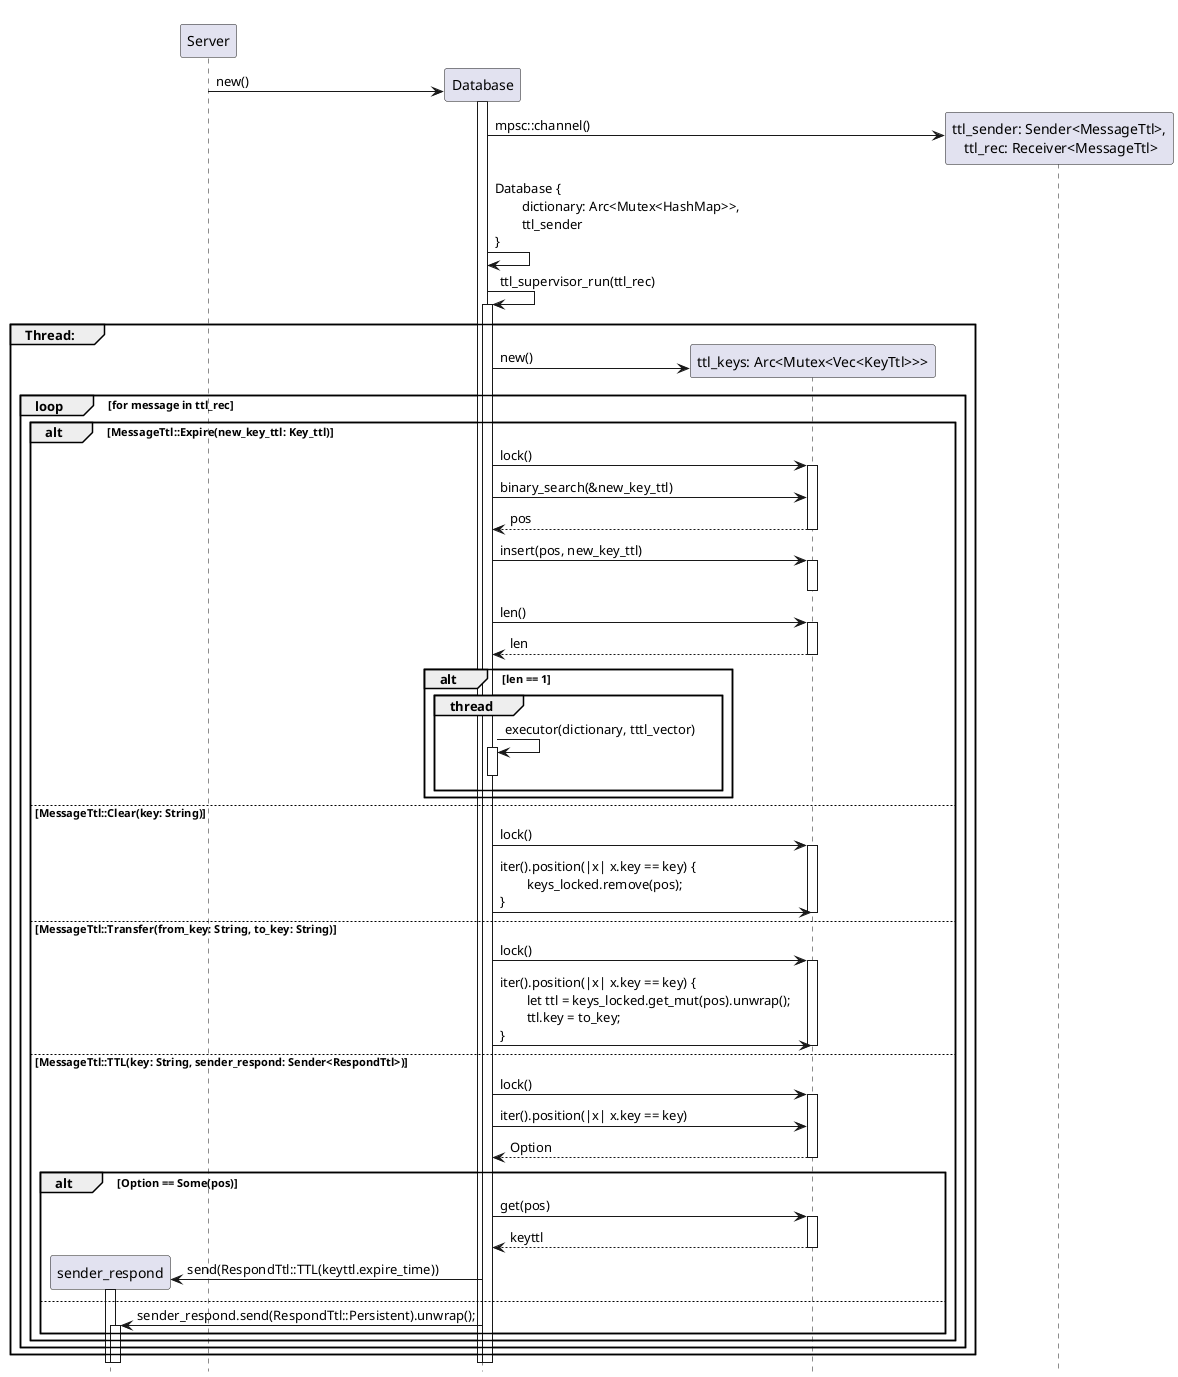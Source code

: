 @startuml database init
hide footbox

participant Server order 10
participant Database order 20

Create Database
Server -> Database++: new()

participant Channel as "ttl_sender: Sender<MessageTtl>,\n ttl_rec: Receiver<MessageTtl>" order 40 
Create Channel
Database -> Channel: mpsc::channel()

Database -> Database: Database {\n\tdictionary: Arc<Mutex<HashMap>>,\n\tttl_sender\n}
Database -> Database ++: ttl_supervisor_run(ttl_rec)

group Thread:
    participant ttl_keys as "ttl_keys: Arc<Mutex<Vec<KeyTtl>>>" order 25
    create ttl_keys
    Database -> ttl_keys: new()
    loop for message in ttl_rec
        alt MessageTtl::Expire(new_key_ttl: Key_ttl)
            Database -> ttl_keys++: lock()
            Database -> ttl_keys: binary_search(&new_key_ttl)
            return pos

            Database -> ttl_keys ++: insert(pos, new_key_ttl)
            deactivate ttl_keys

            Database -> ttl_keys ++: len()
            return len

            alt len == 1
                group thread
                    Database -> Database++: executor(dictionary, tttl_vector)
                    deactivate Database
                end
            end
        else MessageTtl::Clear(key: String)
            Database -> ttl_keys++: lock()
            Database -> ttl_keys: iter().position(|x| x.key == key) {\n\tkeys_locked.remove(pos);\n}
            deactivate ttl_keys
        else MessageTtl::Transfer(from_key: String, to_key: String)
            Database -> ttl_keys++: lock()
            Database -> ttl_keys: iter().position(|x| x.key == key) {\n\tlet ttl = keys_locked.get_mut(pos).unwrap();\n\tttl.key = to_key;\n}
            deactivate ttl_keys
        else MessageTtl::TTL(key: String, sender_respond: Sender<RespondTtl>)
            Database -> ttl_keys++: lock()
            Database -> ttl_keys: iter().position(|x| x.key == key)
            return Option

            alt Option == Some(pos)
                Database -> ttl_keys ++: get(pos)
                return keyttl
                create sender_respond
                Database -> sender_respond ++: send(RespondTtl::TTL(keyttl.expire_time))
                deactivate sender_respond
            else 
                Database -> sender_respond ++: sender_respond.send(RespondTtl::Persistent).unwrap();
            end
        end
    end
end

@enduml